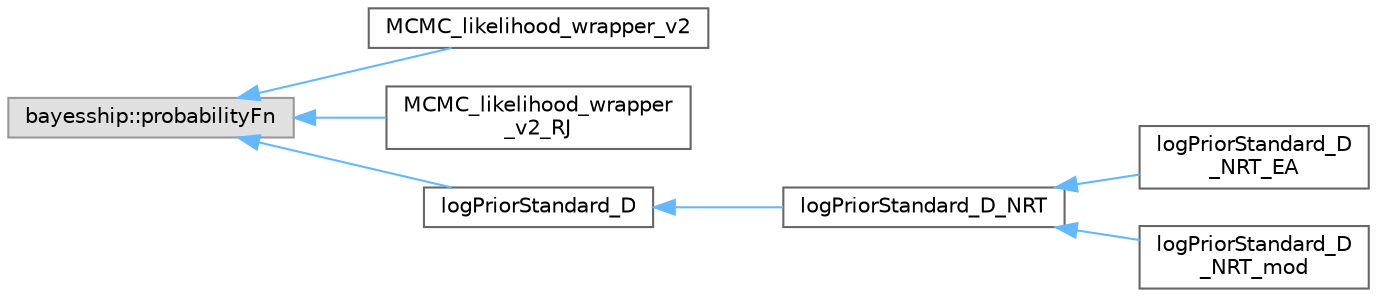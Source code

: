 digraph "Graphical Class Hierarchy"
{
 // LATEX_PDF_SIZE
  bgcolor="transparent";
  edge [fontname=Helvetica,fontsize=10,labelfontname=Helvetica,labelfontsize=10];
  node [fontname=Helvetica,fontsize=10,shape=box,height=0.2,width=0.4];
  rankdir="LR";
  Node0 [label="bayesship::probabilityFn",height=0.2,width=0.4,color="grey60", fillcolor="#E0E0E0", style="filled",tooltip=" "];
  Node0 -> Node1 [dir="back",color="steelblue1",style="solid"];
  Node1 [label="MCMC_likelihood_wrapper_v2",height=0.2,width=0.4,color="grey40", fillcolor="white", style="filled",URL="$classMCMC__likelihood__wrapper__v2.html",tooltip=" "];
  Node0 -> Node2 [dir="back",color="steelblue1",style="solid"];
  Node2 [label="MCMC_likelihood_wrapper\l_v2_RJ",height=0.2,width=0.4,color="grey40", fillcolor="white", style="filled",URL="$classMCMC__likelihood__wrapper__v2__RJ.html",tooltip=" "];
  Node0 -> Node3 [dir="back",color="steelblue1",style="solid"];
  Node3 [label="logPriorStandard_D",height=0.2,width=0.4,color="grey40", fillcolor="white", style="filled",URL="$classlogPriorStandard__D.html",tooltip=" "];
  Node3 -> Node4 [dir="back",color="steelblue1",style="solid"];
  Node4 [label="logPriorStandard_D_NRT",height=0.2,width=0.4,color="grey40", fillcolor="white", style="filled",URL="$classlogPriorStandard__D__NRT.html",tooltip=" "];
  Node4 -> Node5 [dir="back",color="steelblue1",style="solid"];
  Node5 [label="logPriorStandard_D\l_NRT_EA",height=0.2,width=0.4,color="grey40", fillcolor="white", style="filled",URL="$classlogPriorStandard__D__NRT__EA.html",tooltip=" "];
  Node4 -> Node6 [dir="back",color="steelblue1",style="solid"];
  Node6 [label="logPriorStandard_D\l_NRT_mod",height=0.2,width=0.4,color="grey40", fillcolor="white", style="filled",URL="$classlogPriorStandard__D__NRT__mod.html",tooltip=" "];
}
